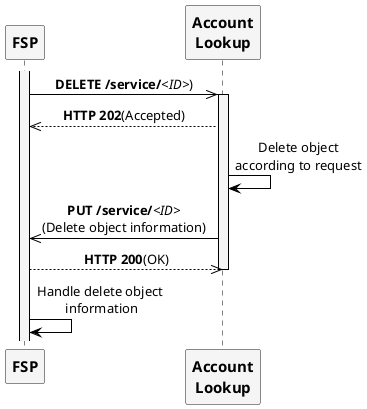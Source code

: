 /'*****
 License
 --------------
 Copyright © 2017 Bill & Melinda Gates Foundation
 The Mojaloop files are made available by the Bill & Melinda Gates Foundation under the Apache License, Version 2.0 (the "License") and you may not use these files except in compliance with the License. You may obtain a copy of the License at
 http://www.apache.org/licenses/LICENSE-2.0
 Unless required by applicable law or agreed to in writing, the Mojaloop files are distributed on an "AS IS" BASIS, WITHOUT WARRANTIES OR CONDITIONS OF ANY KIND, either express or implied. See the License for the specific language governing permissions and limitations under the License.
 Contributors
 --------------
 This is the official list of the Mojaloop project contributors for this file.
 Names of the original copyright holders (individuals or organizations)
 should be listed with a '*' in the first column. People who have
 contributed from an organization can be listed under the organization
 that actually holds the copyright for their contributions (see the
 Gates Foundation organization for an example). Those individuals should have
 their names indented and be marked with a '-'. Email address can be added
 optionally within square brackets <email>.
 * Gates Foundation
 - Name Surname <name.surname@gatesfoundation.com>

 * Henk Kodde <henk.kodde@modusbox.com>
 --------------
 ******'/

@startuml
' declaring skinparam
skinparam sequenceMessageAlign center
skinparam shadowing false
skinparam defaultFontName Calibri
skinparam monochrome true
skinparam SequenceLifeLineBackgroundColor WhiteSmoke
skinparam SequenceLifeLineBorderColor Black
skinparam ParticipantFontStyle Bold
skinparam ParticipantFontSize 15
skinparam ParticipantBackgroundColor WhiteSmoke
skinparam ArrowColor Black

' declare title
' title HTTP DELETE call flow

' Actor Keys:
' participant - FSP and Account Lookup

' declare actors
participant "FSP" as FSP
participant "Account\nLookup" as ALS

' start flow

activate FSP
FSP ->> ALS: **DELETE /service/**//<ID>//)
activate ALS
FSP <<-- ALS: **HTTP 202**(Accepted)
ALS -> ALS: Delete object\naccording to request
FSP <<- ALS: **PUT /service/**//<ID>//\n(Delete object information)
FSP -->> ALS: **HTTP 200**(OK)
deactivate ALS
FSP -> FSP: Handle delete object\n information
' deactivate FSP
@enduml
